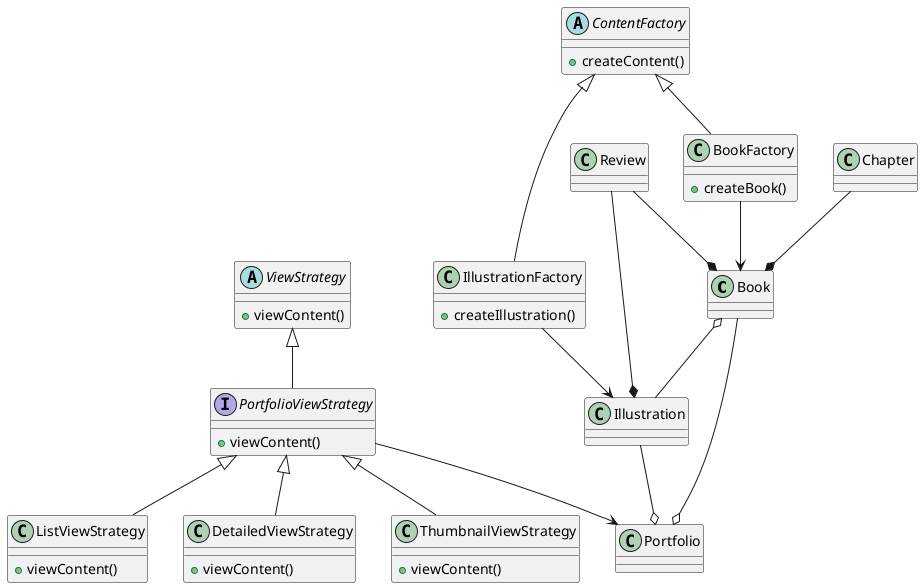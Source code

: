 @startuml

class Book{
}

class Illustration{
}

class Chapter{
}

class Review{
}

class Portfolio{
}

abstract class ContentFactory{
    +createContent()
}

class IllustrationFactory{
    +createIllustration()
}

class BookFactory{
    +createBook()
}

abstract ViewStrategy{
    +viewContent()
}

interface PortfolioViewStrategy{
    +viewContent()
}

class ThumbnailViewStrategy{
    +viewContent()
}

class ListViewStrategy{
    +viewContent()
}

class DetailedViewStrategy{
    +viewContent()
}


ViewStrategy <|-- PortfolioViewStrategy
PortfolioViewStrategy <|-- ThumbnailViewStrategy
PortfolioViewStrategy <|-- ListViewStrategy
PortfolioViewStrategy <|-- DetailedViewStrategy
PortfolioViewStrategy --> Portfolio
Book  o--  Illustration
Chapter --* Book
Review --* Book
Review --* Illustration
Book --o Portfolio
Illustration --o Portfolio
ContentFactory <|-- IllustrationFactory
ContentFactory <|-- BookFactory
IllustrationFactory --> Illustration
BookFactory --> Book

@enduml